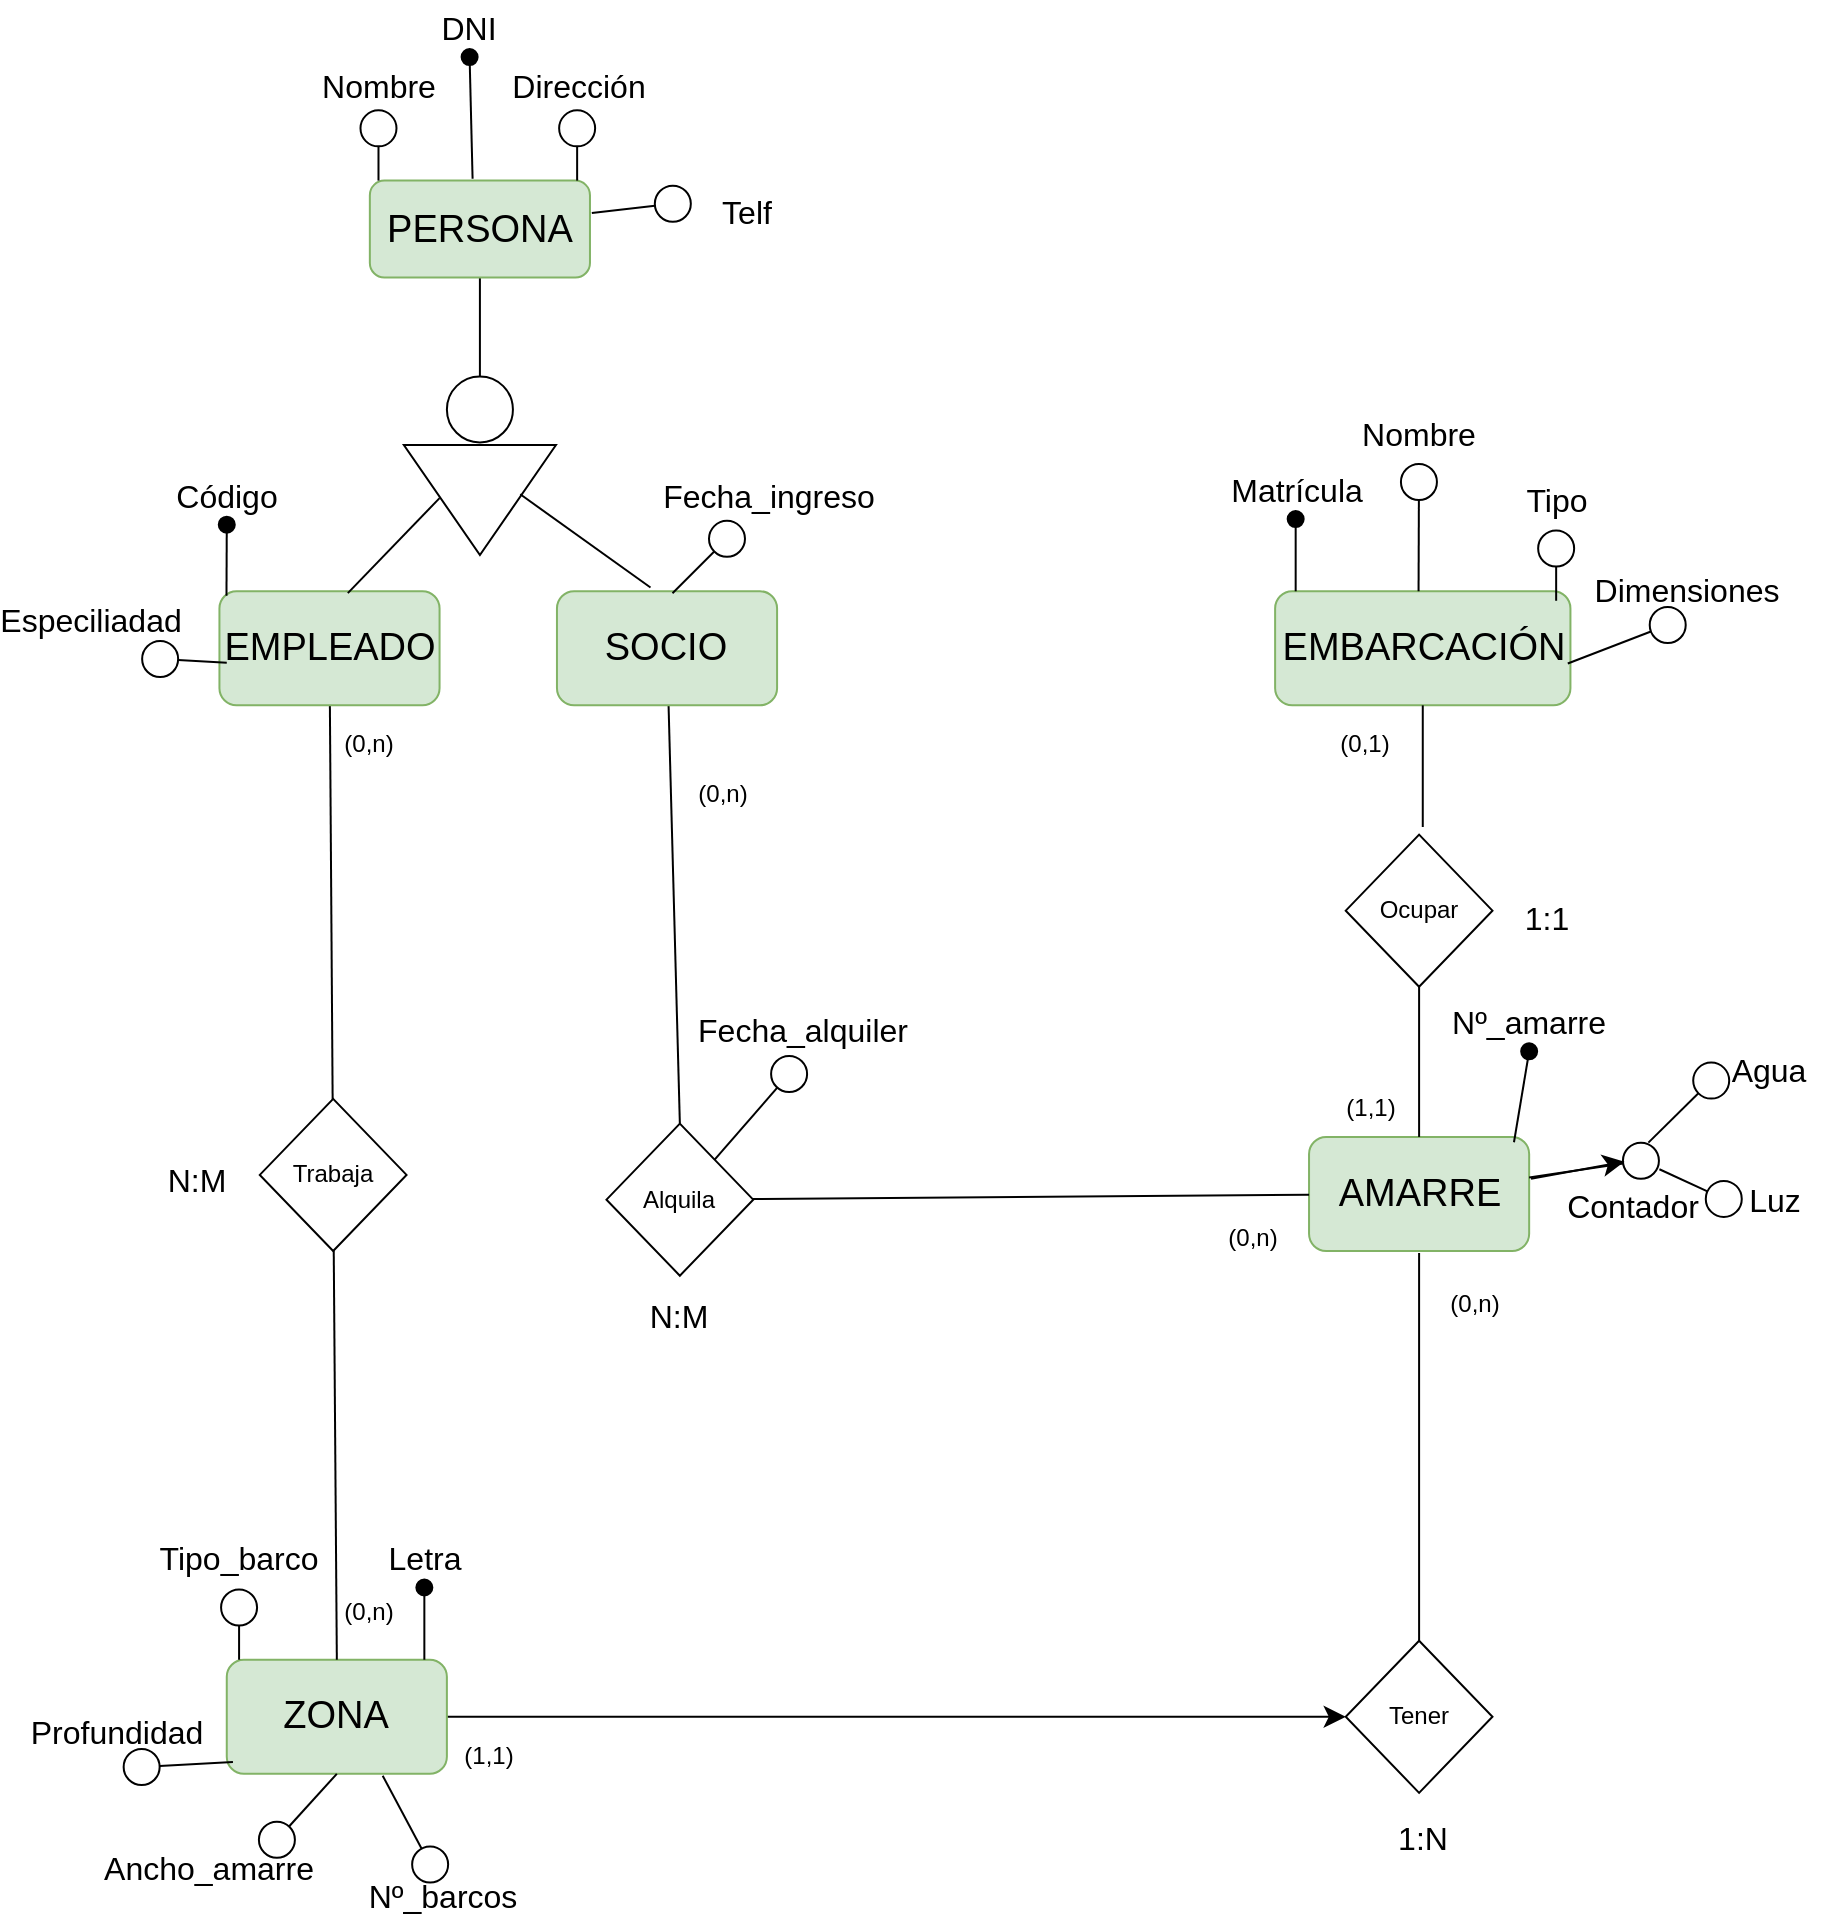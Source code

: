 <mxfile version="24.7.17">
  <diagram name="Página-1" id="ohNPjN_BqR4IqLDz7Dok">
    <mxGraphModel dx="1187" dy="1765" grid="0" gridSize="10" guides="1" tooltips="1" connect="1" arrows="1" fold="1" page="0" pageScale="1" pageWidth="827" pageHeight="1169" math="0" shadow="0">
      <root>
        <mxCell id="0" />
        <mxCell id="1" parent="0" />
        <mxCell id="Mit0_zZkryS0uGuuiCqV-14" value="" style="group" vertex="1" connectable="0" parent="1">
          <mxGeometry x="-144" y="-240" width="897" height="962" as="geometry" />
        </mxCell>
        <mxCell id="BYih-mlSwQ1MUp8AWNJi-67" style="edgeStyle=none;curved=1;rounded=0;orthogonalLoop=1;jettySize=auto;html=1;fontSize=12;startSize=8;endSize=8;endArrow=none;endFill=0;" parent="Mit0_zZkryS0uGuuiCqV-14" source="BYih-mlSwQ1MUp8AWNJi-1" target="BYih-mlSwQ1MUp8AWNJi-58" edge="1">
          <mxGeometry relative="1" as="geometry" />
        </mxCell>
        <mxCell id="BYih-mlSwQ1MUp8AWNJi-1" value="&lt;font style=&quot;font-size: 19px;&quot;&gt;EMPLEADO&lt;/font&gt;" style="rounded=1;whiteSpace=wrap;html=1;fillColor=#d5e8d4;strokeColor=#82b366;" parent="Mit0_zZkryS0uGuuiCqV-14" vertex="1">
          <mxGeometry x="91.718" y="295.634" width="110.061" height="57.036" as="geometry" />
        </mxCell>
        <mxCell id="BYih-mlSwQ1MUp8AWNJi-69" style="edgeStyle=none;curved=1;rounded=0;orthogonalLoop=1;jettySize=auto;html=1;entryX=0.5;entryY=0;entryDx=0;entryDy=0;fontSize=12;startSize=8;endSize=8;endArrow=none;endFill=0;" parent="Mit0_zZkryS0uGuuiCqV-14" source="BYih-mlSwQ1MUp8AWNJi-3" target="BYih-mlSwQ1MUp8AWNJi-54" edge="1">
          <mxGeometry relative="1" as="geometry" />
        </mxCell>
        <mxCell id="BYih-mlSwQ1MUp8AWNJi-3" value="&lt;font style=&quot;font-size: 19px;&quot;&gt;SOCIO&lt;/font&gt;" style="rounded=1;whiteSpace=wrap;html=1;fillColor=#d5e8d4;strokeColor=#82b366;" parent="Mit0_zZkryS0uGuuiCqV-14" vertex="1">
          <mxGeometry x="260.479" y="295.634" width="110.061" height="57.036" as="geometry" />
        </mxCell>
        <mxCell id="BYih-mlSwQ1MUp8AWNJi-4" value="&lt;font style=&quot;font-size: 19px;&quot;&gt;AMARRE&lt;/font&gt;" style="rounded=1;whiteSpace=wrap;html=1;fillColor=#d5e8d4;strokeColor=#82b366;" parent="Mit0_zZkryS0uGuuiCqV-14" vertex="1">
          <mxGeometry x="636.521" y="568.455" width="110.061" height="57.036" as="geometry" />
        </mxCell>
        <mxCell id="BYih-mlSwQ1MUp8AWNJi-5" value="&lt;font style=&quot;font-size: 19px;&quot;&gt;EMBARCACIÓN&lt;/font&gt;" style="rounded=1;whiteSpace=wrap;html=1;fillColor=#d5e8d4;strokeColor=#82b366;" parent="Mit0_zZkryS0uGuuiCqV-14" vertex="1">
          <mxGeometry x="619.554" y="295.634" width="147.666" height="57.036" as="geometry" />
        </mxCell>
        <mxCell id="BYih-mlSwQ1MUp8AWNJi-64" style="edgeStyle=none;curved=1;rounded=0;orthogonalLoop=1;jettySize=auto;html=1;entryX=0;entryY=0.5;entryDx=0;entryDy=0;fontSize=12;startSize=8;endSize=8;" parent="Mit0_zZkryS0uGuuiCqV-14" source="BYih-mlSwQ1MUp8AWNJi-6" target="BYih-mlSwQ1MUp8AWNJi-62" edge="1">
          <mxGeometry relative="1" as="geometry" />
        </mxCell>
        <mxCell id="BYih-mlSwQ1MUp8AWNJi-6" value="&lt;font style=&quot;font-size: 19px;&quot;&gt;ZONA&lt;/font&gt;" style="rounded=1;whiteSpace=wrap;html=1;fillColor=#d5e8d4;strokeColor=#82b366;" parent="Mit0_zZkryS0uGuuiCqV-14" vertex="1">
          <mxGeometry x="95.387" y="829.868" width="110.061" height="57.036" as="geometry" />
        </mxCell>
        <mxCell id="BYih-mlSwQ1MUp8AWNJi-10" style="edgeStyle=none;curved=1;rounded=0;orthogonalLoop=1;jettySize=auto;html=1;entryX=0.5;entryY=0;entryDx=0;entryDy=0;fontSize=12;startSize=8;endSize=8;endArrow=none;endFill=0;" parent="Mit0_zZkryS0uGuuiCqV-14" source="BYih-mlSwQ1MUp8AWNJi-7" target="BYih-mlSwQ1MUp8AWNJi-9" edge="1">
          <mxGeometry relative="1" as="geometry" />
        </mxCell>
        <mxCell id="BYih-mlSwQ1MUp8AWNJi-7" value="&lt;span style=&quot;font-size: 19px;&quot;&gt;PERSONA&lt;/span&gt;" style="rounded=1;whiteSpace=wrap;html=1;fillColor=#d5e8d4;strokeColor=#82b366;" parent="Mit0_zZkryS0uGuuiCqV-14" vertex="1">
          <mxGeometry x="166.926" y="90.306" width="110.061" height="48.48" as="geometry" />
        </mxCell>
        <mxCell id="BYih-mlSwQ1MUp8AWNJi-8" value="" style="triangle;whiteSpace=wrap;html=1;rotation=90;" parent="Mit0_zZkryS0uGuuiCqV-14" vertex="1">
          <mxGeometry x="194.442" y="211.982" width="55.031" height="76.047" as="geometry" />
        </mxCell>
        <mxCell id="BYih-mlSwQ1MUp8AWNJi-9" value="" style="ellipse;whiteSpace=wrap;html=1;aspect=fixed;" parent="Mit0_zZkryS0uGuuiCqV-14" vertex="1">
          <mxGeometry x="205.448" y="188.217" width="33.018" height="33.018" as="geometry" />
        </mxCell>
        <mxCell id="BYih-mlSwQ1MUp8AWNJi-11" value="" style="endArrow=none;html=1;rounded=0;fontSize=12;startSize=8;endSize=8;curved=1;" parent="Mit0_zZkryS0uGuuiCqV-14" edge="1">
          <mxGeometry width="50" height="50" relative="1" as="geometry">
            <mxPoint x="155.92" y="296.585" as="sourcePoint" />
            <mxPoint x="201.779" y="249.055" as="targetPoint" />
          </mxGeometry>
        </mxCell>
        <mxCell id="BYih-mlSwQ1MUp8AWNJi-13" value="" style="endArrow=none;html=1;rounded=0;fontSize=12;startSize=8;endSize=8;curved=1;" parent="Mit0_zZkryS0uGuuiCqV-14" edge="1">
          <mxGeometry width="50" height="50" relative="1" as="geometry">
            <mxPoint x="242.135" y="247.154" as="sourcePoint" />
            <mxPoint x="307.255" y="293.733" as="targetPoint" />
          </mxGeometry>
        </mxCell>
        <mxCell id="BYih-mlSwQ1MUp8AWNJi-15" value="Nombre" style="text;html=1;align=center;verticalAlign=middle;whiteSpace=wrap;rounded=0;fontSize=16;" parent="Mit0_zZkryS0uGuuiCqV-14" vertex="1">
          <mxGeometry x="143.997" y="28.518" width="55.031" height="28.518" as="geometry" />
        </mxCell>
        <mxCell id="BYih-mlSwQ1MUp8AWNJi-16" value="" style="endArrow=circle;html=1;rounded=0;fontSize=12;startSize=8;endSize=8;curved=1;entryX=0.5;entryY=1;entryDx=0;entryDy=0;endFill=0;" parent="Mit0_zZkryS0uGuuiCqV-14" edge="1">
          <mxGeometry width="50" height="50" relative="1" as="geometry">
            <mxPoint x="171.246" y="90.306" as="sourcePoint" />
            <mxPoint x="171.246" y="54.184" as="targetPoint" />
          </mxGeometry>
        </mxCell>
        <mxCell id="BYih-mlSwQ1MUp8AWNJi-17" value="Dirección" style="text;html=1;align=center;verticalAlign=middle;whiteSpace=wrap;rounded=0;fontSize=16;" parent="Mit0_zZkryS0uGuuiCqV-14" vertex="1">
          <mxGeometry x="243.969" y="28.518" width="55.031" height="28.518" as="geometry" />
        </mxCell>
        <mxCell id="BYih-mlSwQ1MUp8AWNJi-18" value="" style="endArrow=circle;html=1;rounded=0;fontSize=12;startSize=8;endSize=8;curved=1;entryX=0.5;entryY=1;entryDx=0;entryDy=0;endFill=0;" parent="Mit0_zZkryS0uGuuiCqV-14" edge="1">
          <mxGeometry width="50" height="50" relative="1" as="geometry">
            <mxPoint x="270.567" y="90.306" as="sourcePoint" />
            <mxPoint x="270.567" y="54.184" as="targetPoint" />
          </mxGeometry>
        </mxCell>
        <mxCell id="BYih-mlSwQ1MUp8AWNJi-19" value="Telf" style="text;html=1;align=center;verticalAlign=middle;whiteSpace=wrap;rounded=0;fontSize=16;" parent="Mit0_zZkryS0uGuuiCqV-14" vertex="1">
          <mxGeometry x="328.35" y="92.208" width="55.031" height="28.518" as="geometry" />
        </mxCell>
        <mxCell id="BYih-mlSwQ1MUp8AWNJi-20" value="" style="endArrow=circle;html=1;rounded=0;fontSize=12;startSize=8;endSize=8;curved=1;entryX=0.5;entryY=1;entryDx=0;entryDy=0;endFill=0;" parent="Mit0_zZkryS0uGuuiCqV-14" edge="1">
          <mxGeometry width="50" height="50" relative="1" as="geometry">
            <mxPoint x="277.905" y="106.466" as="sourcePoint" />
            <mxPoint x="328.35" y="100.763" as="targetPoint" />
          </mxGeometry>
        </mxCell>
        <mxCell id="BYih-mlSwQ1MUp8AWNJi-26" value="Código" style="text;html=1;align=center;verticalAlign=middle;whiteSpace=wrap;rounded=0;fontSize=16;" parent="Mit0_zZkryS0uGuuiCqV-14" vertex="1">
          <mxGeometry x="67.871" y="233.846" width="55.031" height="28.518" as="geometry" />
        </mxCell>
        <mxCell id="BYih-mlSwQ1MUp8AWNJi-27" value="" style="endArrow=oval;html=1;rounded=0;fontSize=12;startSize=8;endSize=8;curved=1;entryX=0.5;entryY=1;entryDx=0;entryDy=0;endFill=1;strokeColor=default;exitX=0.032;exitY=0.04;exitDx=0;exitDy=0;exitPerimeter=0;" parent="Mit0_zZkryS0uGuuiCqV-14" source="BYih-mlSwQ1MUp8AWNJi-1" target="BYih-mlSwQ1MUp8AWNJi-26" edge="1">
          <mxGeometry width="50" height="50" relative="1" as="geometry">
            <mxPoint x="95.387" y="286.128" as="sourcePoint" />
            <mxPoint x="95.121" y="261.413" as="targetPoint" />
          </mxGeometry>
        </mxCell>
        <mxCell id="BYih-mlSwQ1MUp8AWNJi-72" style="edgeStyle=none;curved=1;rounded=0;orthogonalLoop=1;jettySize=auto;html=1;entryX=0.5;entryY=0;entryDx=0;entryDy=0;fontSize=12;startSize=8;endSize=8;endArrow=none;endFill=0;" parent="Mit0_zZkryS0uGuuiCqV-14" source="BYih-mlSwQ1MUp8AWNJi-50" target="BYih-mlSwQ1MUp8AWNJi-4" edge="1">
          <mxGeometry relative="1" as="geometry" />
        </mxCell>
        <mxCell id="BYih-mlSwQ1MUp8AWNJi-50" value="Ocupar" style="rhombus;whiteSpace=wrap;html=1;" parent="Mit0_zZkryS0uGuuiCqV-14" vertex="1">
          <mxGeometry x="654.865" y="417.31" width="73.374" height="76.047" as="geometry" />
        </mxCell>
        <mxCell id="BYih-mlSwQ1MUp8AWNJi-53" value="1:1" style="text;html=1;align=center;verticalAlign=middle;whiteSpace=wrap;rounded=0;fontSize=16;" parent="Mit0_zZkryS0uGuuiCqV-14" vertex="1">
          <mxGeometry x="728.239" y="444.877" width="55.031" height="28.518" as="geometry" />
        </mxCell>
        <mxCell id="BYih-mlSwQ1MUp8AWNJi-70" style="edgeStyle=none;curved=1;rounded=0;orthogonalLoop=1;jettySize=auto;html=1;fontSize=12;startSize=8;endSize=8;endArrow=none;endFill=0;" parent="Mit0_zZkryS0uGuuiCqV-14" source="BYih-mlSwQ1MUp8AWNJi-54" target="BYih-mlSwQ1MUp8AWNJi-4" edge="1">
          <mxGeometry relative="1" as="geometry" />
        </mxCell>
        <mxCell id="BYih-mlSwQ1MUp8AWNJi-54" value="Alquila" style="rhombus;whiteSpace=wrap;html=1;" parent="Mit0_zZkryS0uGuuiCqV-14" vertex="1">
          <mxGeometry x="285.242" y="561.8" width="73.374" height="76.047" as="geometry" />
        </mxCell>
        <mxCell id="BYih-mlSwQ1MUp8AWNJi-57" value="N:M" style="text;html=1;align=center;verticalAlign=middle;whiteSpace=wrap;rounded=0;fontSize=16;" parent="Mit0_zZkryS0uGuuiCqV-14" vertex="1">
          <mxGeometry x="294.414" y="643.551" width="55.031" height="28.518" as="geometry" />
        </mxCell>
        <mxCell id="BYih-mlSwQ1MUp8AWNJi-68" style="edgeStyle=none;curved=1;rounded=0;orthogonalLoop=1;jettySize=auto;html=1;entryX=0.5;entryY=0;entryDx=0;entryDy=0;fontSize=12;startSize=8;endSize=8;endArrow=none;endFill=0;" parent="Mit0_zZkryS0uGuuiCqV-14" source="BYih-mlSwQ1MUp8AWNJi-58" target="BYih-mlSwQ1MUp8AWNJi-6" edge="1">
          <mxGeometry relative="1" as="geometry" />
        </mxCell>
        <mxCell id="BYih-mlSwQ1MUp8AWNJi-58" value="Trabaja" style="rhombus;whiteSpace=wrap;html=1;" parent="Mit0_zZkryS0uGuuiCqV-14" vertex="1">
          <mxGeometry x="111.896" y="549.443" width="73.374" height="76.047" as="geometry" />
        </mxCell>
        <mxCell id="BYih-mlSwQ1MUp8AWNJi-61" value="N:M" style="text;html=1;align=center;verticalAlign=middle;whiteSpace=wrap;rounded=0;fontSize=16;" parent="Mit0_zZkryS0uGuuiCqV-14" vertex="1">
          <mxGeometry x="53.196" y="576.059" width="55.031" height="28.518" as="geometry" />
        </mxCell>
        <mxCell id="BYih-mlSwQ1MUp8AWNJi-65" style="edgeStyle=none;curved=1;rounded=0;orthogonalLoop=1;jettySize=auto;html=1;fontSize=12;startSize=8;endSize=8;endArrow=none;endFill=0;" parent="Mit0_zZkryS0uGuuiCqV-14" source="BYih-mlSwQ1MUp8AWNJi-62" edge="1">
          <mxGeometry relative="1" as="geometry">
            <mxPoint x="691.552" y="626.441" as="targetPoint" />
          </mxGeometry>
        </mxCell>
        <mxCell id="BYih-mlSwQ1MUp8AWNJi-62" value="Tener" style="rhombus;whiteSpace=wrap;html=1;" parent="Mit0_zZkryS0uGuuiCqV-14" vertex="1">
          <mxGeometry x="654.865" y="820.362" width="73.374" height="76.047" as="geometry" />
        </mxCell>
        <mxCell id="BYih-mlSwQ1MUp8AWNJi-66" value="1:N" style="text;html=1;align=center;verticalAlign=middle;whiteSpace=wrap;rounded=0;fontSize=16;" parent="Mit0_zZkryS0uGuuiCqV-14" vertex="1">
          <mxGeometry x="665.871" y="904.964" width="55.031" height="28.518" as="geometry" />
        </mxCell>
        <mxCell id="BYih-mlSwQ1MUp8AWNJi-71" style="edgeStyle=none;curved=1;rounded=0;orthogonalLoop=1;jettySize=auto;html=1;fontSize=12;startSize=8;endSize=8;endArrow=none;endFill=0;" parent="Mit0_zZkryS0uGuuiCqV-14" source="BYih-mlSwQ1MUp8AWNJi-5" edge="1">
          <mxGeometry relative="1" as="geometry">
            <mxPoint x="693.387" y="413.508" as="targetPoint" />
          </mxGeometry>
        </mxCell>
        <mxCell id="BYih-mlSwQ1MUp8AWNJi-76" value="Matrícula" style="text;html=1;align=center;verticalAlign=middle;whiteSpace=wrap;rounded=0;fontSize=16;" parent="Mit0_zZkryS0uGuuiCqV-14" vertex="1">
          <mxGeometry x="602.586" y="230.994" width="55.031" height="28.518" as="geometry" />
        </mxCell>
        <mxCell id="BYih-mlSwQ1MUp8AWNJi-77" value="" style="endArrow=oval;html=1;rounded=0;fontSize=12;startSize=8;endSize=8;curved=1;entryX=0.5;entryY=1;entryDx=0;entryDy=0;endFill=1;" parent="Mit0_zZkryS0uGuuiCqV-14" edge="1">
          <mxGeometry width="50" height="50" relative="1" as="geometry">
            <mxPoint x="629.835" y="295.634" as="sourcePoint" />
            <mxPoint x="629.835" y="259.512" as="targetPoint" />
          </mxGeometry>
        </mxCell>
        <mxCell id="BYih-mlSwQ1MUp8AWNJi-78" value="Nombre" style="text;html=1;align=center;verticalAlign=middle;whiteSpace=wrap;rounded=0;fontSize=16;" parent="Mit0_zZkryS0uGuuiCqV-14" vertex="1">
          <mxGeometry x="664.037" y="202.476" width="55.031" height="28.518" as="geometry" />
        </mxCell>
        <mxCell id="BYih-mlSwQ1MUp8AWNJi-79" value="" style="endArrow=circle;html=1;rounded=0;fontSize=12;startSize=8;endSize=8;curved=1;endFill=0;" parent="Mit0_zZkryS0uGuuiCqV-14" target="BYih-mlSwQ1MUp8AWNJi-78" edge="1">
          <mxGeometry width="50" height="50" relative="1" as="geometry">
            <mxPoint x="691.286" y="295.634" as="sourcePoint" />
            <mxPoint x="691.286" y="259.512" as="targetPoint" />
          </mxGeometry>
        </mxCell>
        <mxCell id="BYih-mlSwQ1MUp8AWNJi-80" value="Tipo" style="text;html=1;align=center;verticalAlign=middle;whiteSpace=wrap;rounded=0;fontSize=16;" parent="Mit0_zZkryS0uGuuiCqV-14" vertex="1">
          <mxGeometry x="732.825" y="235.747" width="55.031" height="28.518" as="geometry" />
        </mxCell>
        <mxCell id="BYih-mlSwQ1MUp8AWNJi-81" value="" style="endArrow=circle;html=1;rounded=0;fontSize=12;startSize=8;endSize=8;curved=1;entryX=0.5;entryY=1;entryDx=0;entryDy=0;endFill=0;" parent="Mit0_zZkryS0uGuuiCqV-14" edge="1">
          <mxGeometry width="50" height="50" relative="1" as="geometry">
            <mxPoint x="760.075" y="300.387" as="sourcePoint" />
            <mxPoint x="760.075" y="264.265" as="targetPoint" />
          </mxGeometry>
        </mxCell>
        <mxCell id="BYih-mlSwQ1MUp8AWNJi-82" value="Dimensiones" style="text;html=1;align=center;verticalAlign=middle;whiteSpace=wrap;rounded=0;fontSize=16;" parent="Mit0_zZkryS0uGuuiCqV-14" vertex="1">
          <mxGeometry x="797.945" y="280.425" width="55.031" height="28.518" as="geometry" />
        </mxCell>
        <mxCell id="BYih-mlSwQ1MUp8AWNJi-83" value="" style="endArrow=circle;html=1;rounded=0;fontSize=12;startSize=8;endSize=8;curved=1;entryX=0.5;entryY=1;entryDx=0;entryDy=0;endFill=0;exitX=0.991;exitY=0.633;exitDx=0;exitDy=0;exitPerimeter=0;" parent="Mit0_zZkryS0uGuuiCqV-14" source="BYih-mlSwQ1MUp8AWNJi-5" edge="1">
          <mxGeometry width="50" height="50" relative="1" as="geometry">
            <mxPoint x="825.194" y="345.065" as="sourcePoint" />
            <mxPoint x="825.194" y="308.943" as="targetPoint" />
          </mxGeometry>
        </mxCell>
        <mxCell id="BYih-mlSwQ1MUp8AWNJi-84" value="Nº_amarre" style="text;html=1;align=center;verticalAlign=middle;whiteSpace=wrap;rounded=0;fontSize=16;" parent="Mit0_zZkryS0uGuuiCqV-14" vertex="1">
          <mxGeometry x="719.067" y="497.16" width="55.031" height="28.518" as="geometry" />
        </mxCell>
        <mxCell id="BYih-mlSwQ1MUp8AWNJi-85" value="" style="endArrow=oval;html=1;rounded=0;fontSize=12;startSize=8;endSize=8;curved=1;entryX=0.5;entryY=1;entryDx=0;entryDy=0;endFill=1;exitX=0.931;exitY=0.047;exitDx=0;exitDy=0;exitPerimeter=0;" parent="Mit0_zZkryS0uGuuiCqV-14" source="BYih-mlSwQ1MUp8AWNJi-4" target="BYih-mlSwQ1MUp8AWNJi-84" edge="1">
          <mxGeometry width="50" height="50" relative="1" as="geometry">
            <mxPoint x="743.565" y="562.751" as="sourcePoint" />
            <mxPoint x="743.565" y="526.628" as="targetPoint" />
          </mxGeometry>
        </mxCell>
        <mxCell id="BYih-mlSwQ1MUp8AWNJi-86" value="Contador" style="text;html=1;align=center;verticalAlign=middle;whiteSpace=wrap;rounded=0;fontSize=16;" parent="Mit0_zZkryS0uGuuiCqV-14" vertex="1">
          <mxGeometry x="771.347" y="588.417" width="55.031" height="28.518" as="geometry" />
        </mxCell>
        <mxCell id="BYih-mlSwQ1MUp8AWNJi-87" value="" style="endArrow=circle;html=1;rounded=0;fontSize=12;startSize=8;endSize=8;curved=1;entryX=0.5;entryY=1;entryDx=0;entryDy=0;endFill=0;" parent="Mit0_zZkryS0uGuuiCqV-14" source="BYih-mlSwQ1MUp8AWNJi-4" edge="1">
          <mxGeometry width="50" height="50" relative="1" as="geometry">
            <mxPoint x="753.003" y="586.516" as="sourcePoint" />
            <mxPoint x="812.354" y="578.911" as="targetPoint" />
          </mxGeometry>
        </mxCell>
        <mxCell id="BYih-mlSwQ1MUp8AWNJi-88" value="" style="endArrow=classic;html=1;rounded=0;fontSize=12;startSize=8;endSize=8;curved=1;" parent="Mit0_zZkryS0uGuuiCqV-14" edge="1">
          <mxGeometry width="50" height="50" relative="1" as="geometry">
            <mxPoint x="747.5" y="589.368" as="sourcePoint" />
            <mxPoint x="794.276" y="580.812" as="targetPoint" />
          </mxGeometry>
        </mxCell>
        <mxCell id="BYih-mlSwQ1MUp8AWNJi-89" value="" style="endArrow=circle;html=1;rounded=0;fontSize=12;startSize=8;endSize=8;curved=1;endFill=0;" parent="Mit0_zZkryS0uGuuiCqV-14" edge="1">
          <mxGeometry width="50" height="50" relative="1" as="geometry">
            <mxPoint x="806.199" y="571.306" as="sourcePoint" />
            <mxPoint x="844.721" y="533.283" as="targetPoint" />
          </mxGeometry>
        </mxCell>
        <mxCell id="BYih-mlSwQ1MUp8AWNJi-90" value="" style="endArrow=circle;html=1;rounded=0;fontSize=12;startSize=8;endSize=8;curved=1;endFill=0;" parent="Mit0_zZkryS0uGuuiCqV-14" edge="1">
          <mxGeometry width="50" height="50" relative="1" as="geometry">
            <mxPoint x="811.702" y="584.615" as="sourcePoint" />
            <mxPoint x="852.975" y="603.626" as="targetPoint" />
          </mxGeometry>
        </mxCell>
        <mxCell id="BYih-mlSwQ1MUp8AWNJi-91" value="Agua" style="text;html=1;align=center;verticalAlign=middle;whiteSpace=wrap;rounded=0;fontSize=16;" parent="Mit0_zZkryS0uGuuiCqV-14" vertex="1">
          <mxGeometry x="839.218" y="520.925" width="55.031" height="28.518" as="geometry" />
        </mxCell>
        <mxCell id="BYih-mlSwQ1MUp8AWNJi-92" value="Luz" style="text;html=1;align=center;verticalAlign=middle;whiteSpace=wrap;rounded=0;fontSize=16;" parent="Mit0_zZkryS0uGuuiCqV-14" vertex="1">
          <mxGeometry x="841.969" y="585.565" width="55.031" height="28.518" as="geometry" />
        </mxCell>
        <mxCell id="BYih-mlSwQ1MUp8AWNJi-99" value="Letra" style="text;html=1;align=center;verticalAlign=middle;whiteSpace=wrap;rounded=0;fontSize=16;" parent="Mit0_zZkryS0uGuuiCqV-14" vertex="1">
          <mxGeometry x="166.926" y="765.227" width="55.031" height="28.518" as="geometry" />
        </mxCell>
        <mxCell id="BYih-mlSwQ1MUp8AWNJi-100" value="" style="endArrow=oval;html=1;rounded=0;fontSize=12;startSize=8;endSize=8;curved=1;entryX=0.5;entryY=1;entryDx=0;entryDy=0;endFill=1;" parent="Mit0_zZkryS0uGuuiCqV-14" edge="1">
          <mxGeometry width="50" height="50" relative="1" as="geometry">
            <mxPoint x="194.176" y="829.868" as="sourcePoint" />
            <mxPoint x="194.176" y="793.745" as="targetPoint" />
          </mxGeometry>
        </mxCell>
        <mxCell id="BYih-mlSwQ1MUp8AWNJi-101" value="Tipo_barco" style="text;html=1;align=center;verticalAlign=middle;whiteSpace=wrap;rounded=0;fontSize=16;" parent="Mit0_zZkryS0uGuuiCqV-14" vertex="1">
          <mxGeometry x="74.291" y="765.227" width="55.031" height="28.518" as="geometry" />
        </mxCell>
        <mxCell id="BYih-mlSwQ1MUp8AWNJi-102" value="" style="endArrow=circle;html=1;rounded=0;fontSize=12;startSize=8;endSize=8;curved=1;entryX=0.5;entryY=1;entryDx=0;entryDy=0;endFill=0;" parent="Mit0_zZkryS0uGuuiCqV-14" edge="1">
          <mxGeometry width="50" height="50" relative="1" as="geometry">
            <mxPoint x="101.541" y="829.868" as="sourcePoint" />
            <mxPoint x="101.541" y="793.745" as="targetPoint" />
          </mxGeometry>
        </mxCell>
        <mxCell id="BYih-mlSwQ1MUp8AWNJi-103" value="Nº_barcos" style="text;html=1;align=center;verticalAlign=middle;whiteSpace=wrap;rounded=0;fontSize=16;" parent="Mit0_zZkryS0uGuuiCqV-14" vertex="1">
          <mxGeometry x="176.098" y="933.482" width="55.031" height="28.518" as="geometry" />
        </mxCell>
        <mxCell id="BYih-mlSwQ1MUp8AWNJi-104" value="" style="endArrow=circle;html=1;rounded=0;fontSize=12;startSize=8;endSize=8;curved=1;entryX=0.5;entryY=1;entryDx=0;entryDy=0;endFill=0;" parent="Mit0_zZkryS0uGuuiCqV-14" edge="1">
          <mxGeometry width="50" height="50" relative="1" as="geometry">
            <mxPoint x="173.347" y="887.854" as="sourcePoint" />
            <mxPoint x="201.779" y="941.087" as="targetPoint" />
          </mxGeometry>
        </mxCell>
        <mxCell id="BYih-mlSwQ1MUp8AWNJi-105" value="Profundidad" style="text;html=1;align=center;verticalAlign=middle;whiteSpace=wrap;rounded=0;fontSize=16;" parent="Mit0_zZkryS0uGuuiCqV-14" vertex="1">
          <mxGeometry x="12.84" y="851.731" width="55.031" height="28.518" as="geometry" />
        </mxCell>
        <mxCell id="BYih-mlSwQ1MUp8AWNJi-106" value="" style="endArrow=circle;html=1;rounded=0;fontSize=12;startSize=8;endSize=8;curved=1;entryX=0.5;entryY=1;entryDx=0;entryDy=0;endFill=0;exitX=0.028;exitY=0.897;exitDx=0;exitDy=0;exitPerimeter=0;" parent="Mit0_zZkryS0uGuuiCqV-14" source="BYih-mlSwQ1MUp8AWNJi-6" edge="1">
          <mxGeometry width="50" height="50" relative="1" as="geometry">
            <mxPoint x="42.841" y="920.174" as="sourcePoint" />
            <mxPoint x="42.841" y="884.051" as="targetPoint" />
          </mxGeometry>
        </mxCell>
        <mxCell id="BYih-mlSwQ1MUp8AWNJi-107" value="Ancho_amarre" style="text;html=1;align=center;verticalAlign=middle;whiteSpace=wrap;rounded=0;fontSize=16;" parent="Mit0_zZkryS0uGuuiCqV-14" vertex="1">
          <mxGeometry x="58.699" y="920.174" width="55.031" height="28.518" as="geometry" />
        </mxCell>
        <mxCell id="BYih-mlSwQ1MUp8AWNJi-108" value="" style="endArrow=circle;html=1;rounded=0;fontSize=12;startSize=8;endSize=8;curved=1;entryX=1;entryY=0.25;entryDx=0;entryDy=0;endFill=0;exitX=0.5;exitY=1;exitDx=0;exitDy=0;" parent="Mit0_zZkryS0uGuuiCqV-14" source="BYih-mlSwQ1MUp8AWNJi-6" target="BYih-mlSwQ1MUp8AWNJi-107" edge="1">
          <mxGeometry width="50" height="50" relative="1" as="geometry">
            <mxPoint x="117.399" y="959.148" as="sourcePoint" />
            <mxPoint x="117.399" y="923.026" as="targetPoint" />
          </mxGeometry>
        </mxCell>
        <mxCell id="BYih-mlSwQ1MUp8AWNJi-109" value="Especiliadad" style="text;html=1;align=center;verticalAlign=middle;whiteSpace=wrap;rounded=0;fontSize=16;" parent="Mit0_zZkryS0uGuuiCqV-14" vertex="1">
          <mxGeometry y="295.634" width="55.031" height="28.518" as="geometry" />
        </mxCell>
        <mxCell id="BYih-mlSwQ1MUp8AWNJi-110" value="" style="endArrow=circle;html=1;rounded=0;fontSize=12;startSize=8;endSize=8;curved=1;entryX=0.5;entryY=1;entryDx=0;entryDy=0;endFill=0;exitX=0.016;exitY=0.643;exitDx=0;exitDy=0;exitPerimeter=0;" parent="Mit0_zZkryS0uGuuiCqV-14" edge="1">
          <mxGeometry width="50" height="50" relative="1" as="geometry">
            <mxPoint x="95.387" y="331.358" as="sourcePoint" />
            <mxPoint x="52.087" y="328.905" as="targetPoint" />
            <Array as="points" />
          </mxGeometry>
        </mxCell>
        <mxCell id="BYih-mlSwQ1MUp8AWNJi-111" value="Fecha_alquiler" style="text;html=1;align=center;verticalAlign=middle;whiteSpace=wrap;rounded=0;fontSize=16;" parent="Mit0_zZkryS0uGuuiCqV-14" vertex="1">
          <mxGeometry x="355.865" y="500.962" width="55.031" height="28.518" as="geometry" />
        </mxCell>
        <mxCell id="BYih-mlSwQ1MUp8AWNJi-112" value="" style="endArrow=circle;html=1;rounded=0;fontSize=12;startSize=8;endSize=8;curved=1;entryX=0.5;entryY=1;entryDx=0;entryDy=0;endFill=0;" parent="Mit0_zZkryS0uGuuiCqV-14" source="BYih-mlSwQ1MUp8AWNJi-54" edge="1">
          <mxGeometry width="50" height="50" relative="1" as="geometry">
            <mxPoint x="383.114" y="565.603" as="sourcePoint" />
            <mxPoint x="383.114" y="529.48" as="targetPoint" />
          </mxGeometry>
        </mxCell>
        <mxCell id="Mit0_zZkryS0uGuuiCqV-1" value="" style="endArrow=oval;html=1;rounded=0;fontSize=12;startSize=8;endSize=8;curved=1;endFill=1;" edge="1" target="Mit0_zZkryS0uGuuiCqV-2" parent="Mit0_zZkryS0uGuuiCqV-14">
          <mxGeometry width="50" height="50" relative="1" as="geometry">
            <mxPoint x="218.288" y="89.356" as="sourcePoint" />
            <mxPoint x="252.224" y="20.913" as="targetPoint" />
          </mxGeometry>
        </mxCell>
        <mxCell id="Mit0_zZkryS0uGuuiCqV-2" value="DNI" style="text;html=1;align=center;verticalAlign=middle;whiteSpace=wrap;rounded=0;fontSize=16;" vertex="1" parent="Mit0_zZkryS0uGuuiCqV-14">
          <mxGeometry x="188.939" width="55.031" height="28.518" as="geometry" />
        </mxCell>
        <mxCell id="Mit0_zZkryS0uGuuiCqV-3" value="" style="endArrow=circle;html=1;rounded=0;fontSize=12;startSize=8;endSize=8;curved=1;endFill=0;" edge="1" target="Mit0_zZkryS0uGuuiCqV-4" parent="Mit0_zZkryS0uGuuiCqV-14">
          <mxGeometry width="50" height="50" relative="1" as="geometry">
            <mxPoint x="318.261" y="296.585" as="sourcePoint" />
            <mxPoint x="355.865" y="255.709" as="targetPoint" />
          </mxGeometry>
        </mxCell>
        <mxCell id="Mit0_zZkryS0uGuuiCqV-4" value="Fecha_ingreso" style="text;html=1;align=center;verticalAlign=middle;whiteSpace=wrap;rounded=0;fontSize=16;" vertex="1" parent="Mit0_zZkryS0uGuuiCqV-14">
          <mxGeometry x="339.356" y="233.846" width="55.031" height="28.518" as="geometry" />
        </mxCell>
        <mxCell id="Mit0_zZkryS0uGuuiCqV-5" value="(0,n)" style="text;html=1;align=center;verticalAlign=middle;whiteSpace=wrap;rounded=0;" vertex="1" parent="Mit0_zZkryS0uGuuiCqV-14">
          <mxGeometry x="315.509" y="383.089" width="55.031" height="28.518" as="geometry" />
        </mxCell>
        <mxCell id="Mit0_zZkryS0uGuuiCqV-6" value="(0,n)" style="text;html=1;align=center;verticalAlign=middle;whiteSpace=wrap;rounded=0;" vertex="1" parent="Mit0_zZkryS0uGuuiCqV-14">
          <mxGeometry x="581.491" y="604.577" width="55.031" height="28.518" as="geometry" />
        </mxCell>
        <mxCell id="Mit0_zZkryS0uGuuiCqV-7" value="(0,n)" style="text;html=1;align=center;verticalAlign=middle;whiteSpace=wrap;rounded=0;" vertex="1" parent="Mit0_zZkryS0uGuuiCqV-14">
          <mxGeometry x="139.411" y="357.423" width="55.031" height="28.518" as="geometry" />
        </mxCell>
        <mxCell id="Mit0_zZkryS0uGuuiCqV-8" value="(0,n)" style="text;html=1;align=center;verticalAlign=middle;whiteSpace=wrap;rounded=0;" vertex="1" parent="Mit0_zZkryS0uGuuiCqV-14">
          <mxGeometry x="139.411" y="791.844" width="55.031" height="28.518" as="geometry" />
        </mxCell>
        <mxCell id="Mit0_zZkryS0uGuuiCqV-9" value="(1,1)" style="text;html=1;align=center;verticalAlign=middle;whiteSpace=wrap;rounded=0;" vertex="1" parent="Mit0_zZkryS0uGuuiCqV-14">
          <mxGeometry x="199.028" y="864.089" width="55.031" height="28.518" as="geometry" />
        </mxCell>
        <mxCell id="Mit0_zZkryS0uGuuiCqV-10" value="(0,n)" style="text;html=1;align=center;verticalAlign=middle;whiteSpace=wrap;rounded=0;" vertex="1" parent="Mit0_zZkryS0uGuuiCqV-14">
          <mxGeometry x="691.552" y="637.848" width="55.031" height="28.518" as="geometry" />
        </mxCell>
        <mxCell id="Mit0_zZkryS0uGuuiCqV-11" value="(1,1)" style="text;html=1;align=center;verticalAlign=middle;whiteSpace=wrap;rounded=0;" vertex="1" parent="Mit0_zZkryS0uGuuiCqV-14">
          <mxGeometry x="640.19" y="539.937" width="55.031" height="28.518" as="geometry" />
        </mxCell>
        <mxCell id="Mit0_zZkryS0uGuuiCqV-13" value="(0,1)" style="text;html=1;align=center;verticalAlign=middle;whiteSpace=wrap;rounded=0;" vertex="1" parent="Mit0_zZkryS0uGuuiCqV-14">
          <mxGeometry x="636.521" y="357.423" width="55.031" height="28.518" as="geometry" />
        </mxCell>
      </root>
    </mxGraphModel>
  </diagram>
</mxfile>
